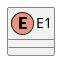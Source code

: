 @startuml

class C1 $tag13
enum E1
interface I1 $tag13 $tag12
class C2 $tag13 $tag12

C1 -- I1
I1 -> E1

remove $tag13
' show $tag12
' memo: show is paired using with hide, not remove

@enduml